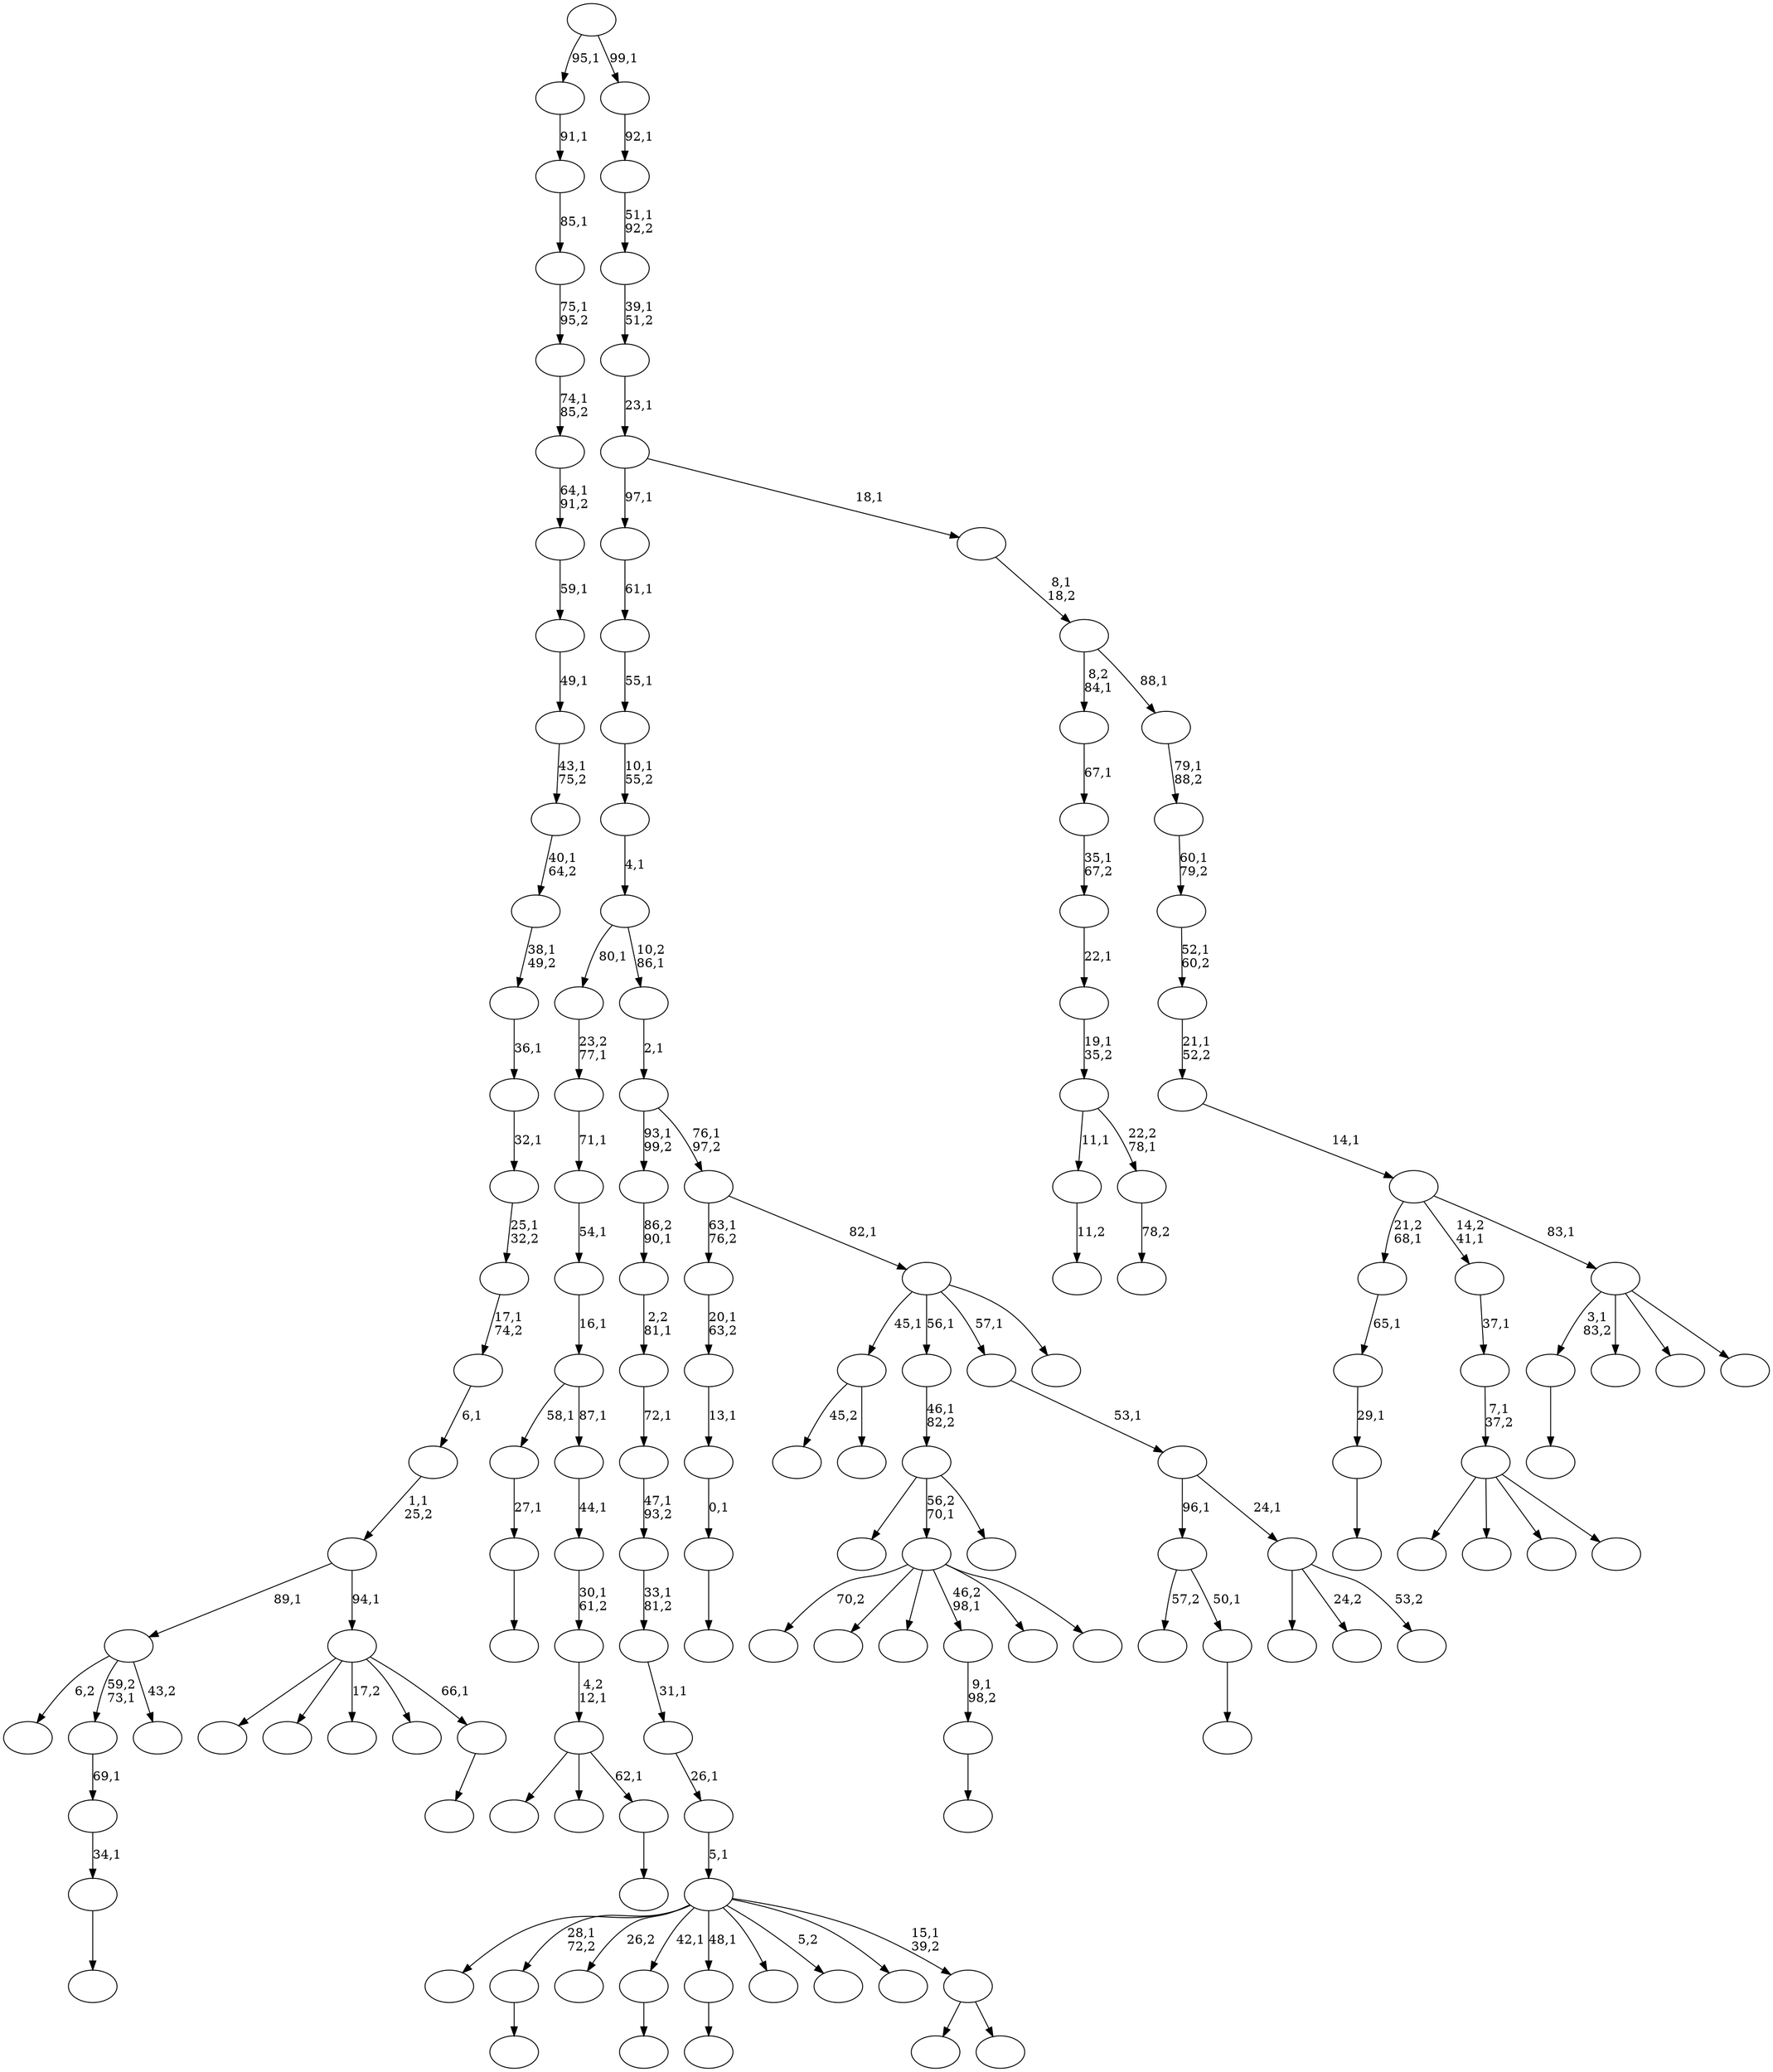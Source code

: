 digraph T {
	150 [label=""]
	149 [label=""]
	148 [label=""]
	147 [label=""]
	146 [label=""]
	145 [label=""]
	144 [label=""]
	143 [label=""]
	142 [label=""]
	141 [label=""]
	140 [label=""]
	139 [label=""]
	138 [label=""]
	137 [label=""]
	136 [label=""]
	135 [label=""]
	134 [label=""]
	133 [label=""]
	132 [label=""]
	131 [label=""]
	130 [label=""]
	129 [label=""]
	128 [label=""]
	127 [label=""]
	126 [label=""]
	125 [label=""]
	124 [label=""]
	123 [label=""]
	122 [label=""]
	121 [label=""]
	120 [label=""]
	119 [label=""]
	118 [label=""]
	117 [label=""]
	116 [label=""]
	115 [label=""]
	114 [label=""]
	113 [label=""]
	112 [label=""]
	111 [label=""]
	110 [label=""]
	109 [label=""]
	108 [label=""]
	107 [label=""]
	106 [label=""]
	105 [label=""]
	104 [label=""]
	103 [label=""]
	102 [label=""]
	101 [label=""]
	100 [label=""]
	99 [label=""]
	98 [label=""]
	97 [label=""]
	96 [label=""]
	95 [label=""]
	94 [label=""]
	93 [label=""]
	92 [label=""]
	91 [label=""]
	90 [label=""]
	89 [label=""]
	88 [label=""]
	87 [label=""]
	86 [label=""]
	85 [label=""]
	84 [label=""]
	83 [label=""]
	82 [label=""]
	81 [label=""]
	80 [label=""]
	79 [label=""]
	78 [label=""]
	77 [label=""]
	76 [label=""]
	75 [label=""]
	74 [label=""]
	73 [label=""]
	72 [label=""]
	71 [label=""]
	70 [label=""]
	69 [label=""]
	68 [label=""]
	67 [label=""]
	66 [label=""]
	65 [label=""]
	64 [label=""]
	63 [label=""]
	62 [label=""]
	61 [label=""]
	60 [label=""]
	59 [label=""]
	58 [label=""]
	57 [label=""]
	56 [label=""]
	55 [label=""]
	54 [label=""]
	53 [label=""]
	52 [label=""]
	51 [label=""]
	50 [label=""]
	49 [label=""]
	48 [label=""]
	47 [label=""]
	46 [label=""]
	45 [label=""]
	44 [label=""]
	43 [label=""]
	42 [label=""]
	41 [label=""]
	40 [label=""]
	39 [label=""]
	38 [label=""]
	37 [label=""]
	36 [label=""]
	35 [label=""]
	34 [label=""]
	33 [label=""]
	32 [label=""]
	31 [label=""]
	30 [label=""]
	29 [label=""]
	28 [label=""]
	27 [label=""]
	26 [label=""]
	25 [label=""]
	24 [label=""]
	23 [label=""]
	22 [label=""]
	21 [label=""]
	20 [label=""]
	19 [label=""]
	18 [label=""]
	17 [label=""]
	16 [label=""]
	15 [label=""]
	14 [label=""]
	13 [label=""]
	12 [label=""]
	11 [label=""]
	10 [label=""]
	9 [label=""]
	8 [label=""]
	7 [label=""]
	6 [label=""]
	5 [label=""]
	4 [label=""]
	3 [label=""]
	2 [label=""]
	1 [label=""]
	0 [label=""]
	144 -> 145 [label=""]
	143 -> 144 [label="27,1"]
	140 -> 141 [label=""]
	136 -> 142 [label="45,2"]
	136 -> 137 [label=""]
	132 -> 133 [label=""]
	131 -> 132 [label="34,1"]
	130 -> 131 [label="69,1"]
	125 -> 126 [label=""]
	122 -> 123 [label=""]
	121 -> 122 [label="29,1"]
	120 -> 121 [label="65,1"]
	117 -> 118 [label=""]
	116 -> 146 [label=""]
	116 -> 138 [label=""]
	116 -> 117 [label="62,1"]
	115 -> 116 [label="4,2\n12,1"]
	114 -> 115 [label="30,1\n61,2"]
	113 -> 114 [label="44,1"]
	112 -> 143 [label="58,1"]
	112 -> 113 [label="87,1"]
	111 -> 112 [label="16,1"]
	110 -> 111 [label="54,1"]
	109 -> 110 [label="71,1"]
	108 -> 109 [label="23,2\n77,1"]
	104 -> 105 [label=""]
	103 -> 104 [label="0,1"]
	102 -> 103 [label="13,1"]
	101 -> 102 [label="20,1\n63,2"]
	98 -> 99 [label="11,2"]
	95 -> 148 [label="6,2"]
	95 -> 130 [label="59,2\n73,1"]
	95 -> 96 [label="43,2"]
	93 -> 94 [label=""]
	92 -> 93 [label="9,1\n98,2"]
	90 -> 91 [label=""]
	89 -> 127 [label="57,2"]
	89 -> 90 [label="50,1"]
	85 -> 86 [label=""]
	83 -> 84 [label=""]
	81 -> 150 [label=""]
	81 -> 147 [label=""]
	81 -> 134 [label=""]
	81 -> 82 [label=""]
	80 -> 81 [label="7,1\n37,2"]
	79 -> 80 [label="37,1"]
	76 -> 139 [label="70,2"]
	76 -> 129 [label=""]
	76 -> 124 [label=""]
	76 -> 92 [label="46,2\n98,1"]
	76 -> 78 [label=""]
	76 -> 77 [label=""]
	73 -> 106 [label=""]
	73 -> 76 [label="56,2\n70,1"]
	73 -> 74 [label=""]
	72 -> 73 [label="46,1\n82,2"]
	69 -> 70 [label="78,2"]
	68 -> 98 [label="11,1"]
	68 -> 69 [label="22,2\n78,1"]
	67 -> 68 [label="19,1\n35,2"]
	66 -> 67 [label="22,1"]
	65 -> 66 [label="35,1\n67,2"]
	64 -> 65 [label="67,1"]
	61 -> 128 [label=""]
	61 -> 87 [label="24,2"]
	61 -> 62 [label="53,2"]
	60 -> 89 [label="96,1"]
	60 -> 61 [label="24,1"]
	59 -> 60 [label="53,1"]
	55 -> 100 [label=""]
	55 -> 56 [label=""]
	54 -> 149 [label=""]
	54 -> 140 [label="28,1\n72,2"]
	54 -> 88 [label="26,2"]
	54 -> 85 [label="42,1"]
	54 -> 83 [label="48,1"]
	54 -> 75 [label=""]
	54 -> 58 [label="5,2"]
	54 -> 57 [label=""]
	54 -> 55 [label="15,1\n39,2"]
	53 -> 54 [label="5,1"]
	52 -> 53 [label="26,1"]
	51 -> 52 [label="31,1"]
	50 -> 51 [label="33,1\n81,2"]
	49 -> 50 [label="47,1\n93,2"]
	48 -> 49 [label="72,1"]
	47 -> 48 [label="2,2\n81,1"]
	46 -> 47 [label="86,2\n90,1"]
	44 -> 136 [label="45,1"]
	44 -> 72 [label="56,1"]
	44 -> 59 [label="57,1"]
	44 -> 45 [label=""]
	43 -> 101 [label="63,1\n76,2"]
	43 -> 44 [label="82,1"]
	42 -> 46 [label="93,1\n99,2"]
	42 -> 43 [label="76,1\n97,2"]
	41 -> 42 [label="2,1"]
	40 -> 108 [label="80,1"]
	40 -> 41 [label="10,2\n86,1"]
	39 -> 40 [label="4,1"]
	38 -> 39 [label="10,1\n55,2"]
	37 -> 38 [label="55,1"]
	36 -> 37 [label="61,1"]
	34 -> 35 [label=""]
	33 -> 135 [label=""]
	33 -> 119 [label=""]
	33 -> 107 [label="17,2"]
	33 -> 71 [label=""]
	33 -> 34 [label="66,1"]
	32 -> 95 [label="89,1"]
	32 -> 33 [label="94,1"]
	31 -> 32 [label="1,1\n25,2"]
	30 -> 31 [label="6,1"]
	29 -> 30 [label="17,1\n74,2"]
	28 -> 29 [label="25,1\n32,2"]
	27 -> 28 [label="32,1"]
	26 -> 27 [label="36,1"]
	25 -> 26 [label="38,1\n49,2"]
	24 -> 25 [label="40,1\n64,2"]
	23 -> 24 [label="43,1\n75,2"]
	22 -> 23 [label="49,1"]
	21 -> 22 [label="59,1"]
	20 -> 21 [label="64,1\n91,2"]
	19 -> 20 [label="74,1\n85,2"]
	18 -> 19 [label="75,1\n95,2"]
	17 -> 18 [label="85,1"]
	16 -> 17 [label="91,1"]
	14 -> 125 [label="3,1\n83,2"]
	14 -> 97 [label=""]
	14 -> 63 [label=""]
	14 -> 15 [label=""]
	13 -> 120 [label="21,2\n68,1"]
	13 -> 79 [label="14,2\n41,1"]
	13 -> 14 [label="83,1"]
	12 -> 13 [label="14,1"]
	11 -> 12 [label="21,1\n52,2"]
	10 -> 11 [label="52,1\n60,2"]
	9 -> 10 [label="60,1\n79,2"]
	8 -> 9 [label="79,1\n88,2"]
	7 -> 64 [label="8,2\n84,1"]
	7 -> 8 [label="88,1"]
	6 -> 7 [label="8,1\n18,2"]
	5 -> 36 [label="97,1"]
	5 -> 6 [label="18,1"]
	4 -> 5 [label="23,1"]
	3 -> 4 [label="39,1\n51,2"]
	2 -> 3 [label="51,1\n92,2"]
	1 -> 2 [label="92,1"]
	0 -> 16 [label="95,1"]
	0 -> 1 [label="99,1"]
}
